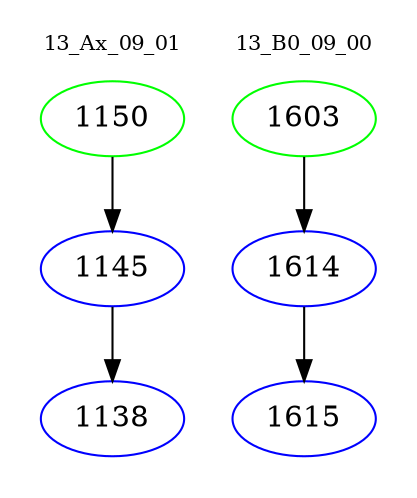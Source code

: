 digraph{
subgraph cluster_0 {
color = white
label = "13_Ax_09_01";
fontsize=10;
T0_1150 [label="1150", color="green"]
T0_1150 -> T0_1145 [color="black"]
T0_1145 [label="1145", color="blue"]
T0_1145 -> T0_1138 [color="black"]
T0_1138 [label="1138", color="blue"]
}
subgraph cluster_1 {
color = white
label = "13_B0_09_00";
fontsize=10;
T1_1603 [label="1603", color="green"]
T1_1603 -> T1_1614 [color="black"]
T1_1614 [label="1614", color="blue"]
T1_1614 -> T1_1615 [color="black"]
T1_1615 [label="1615", color="blue"]
}
}
